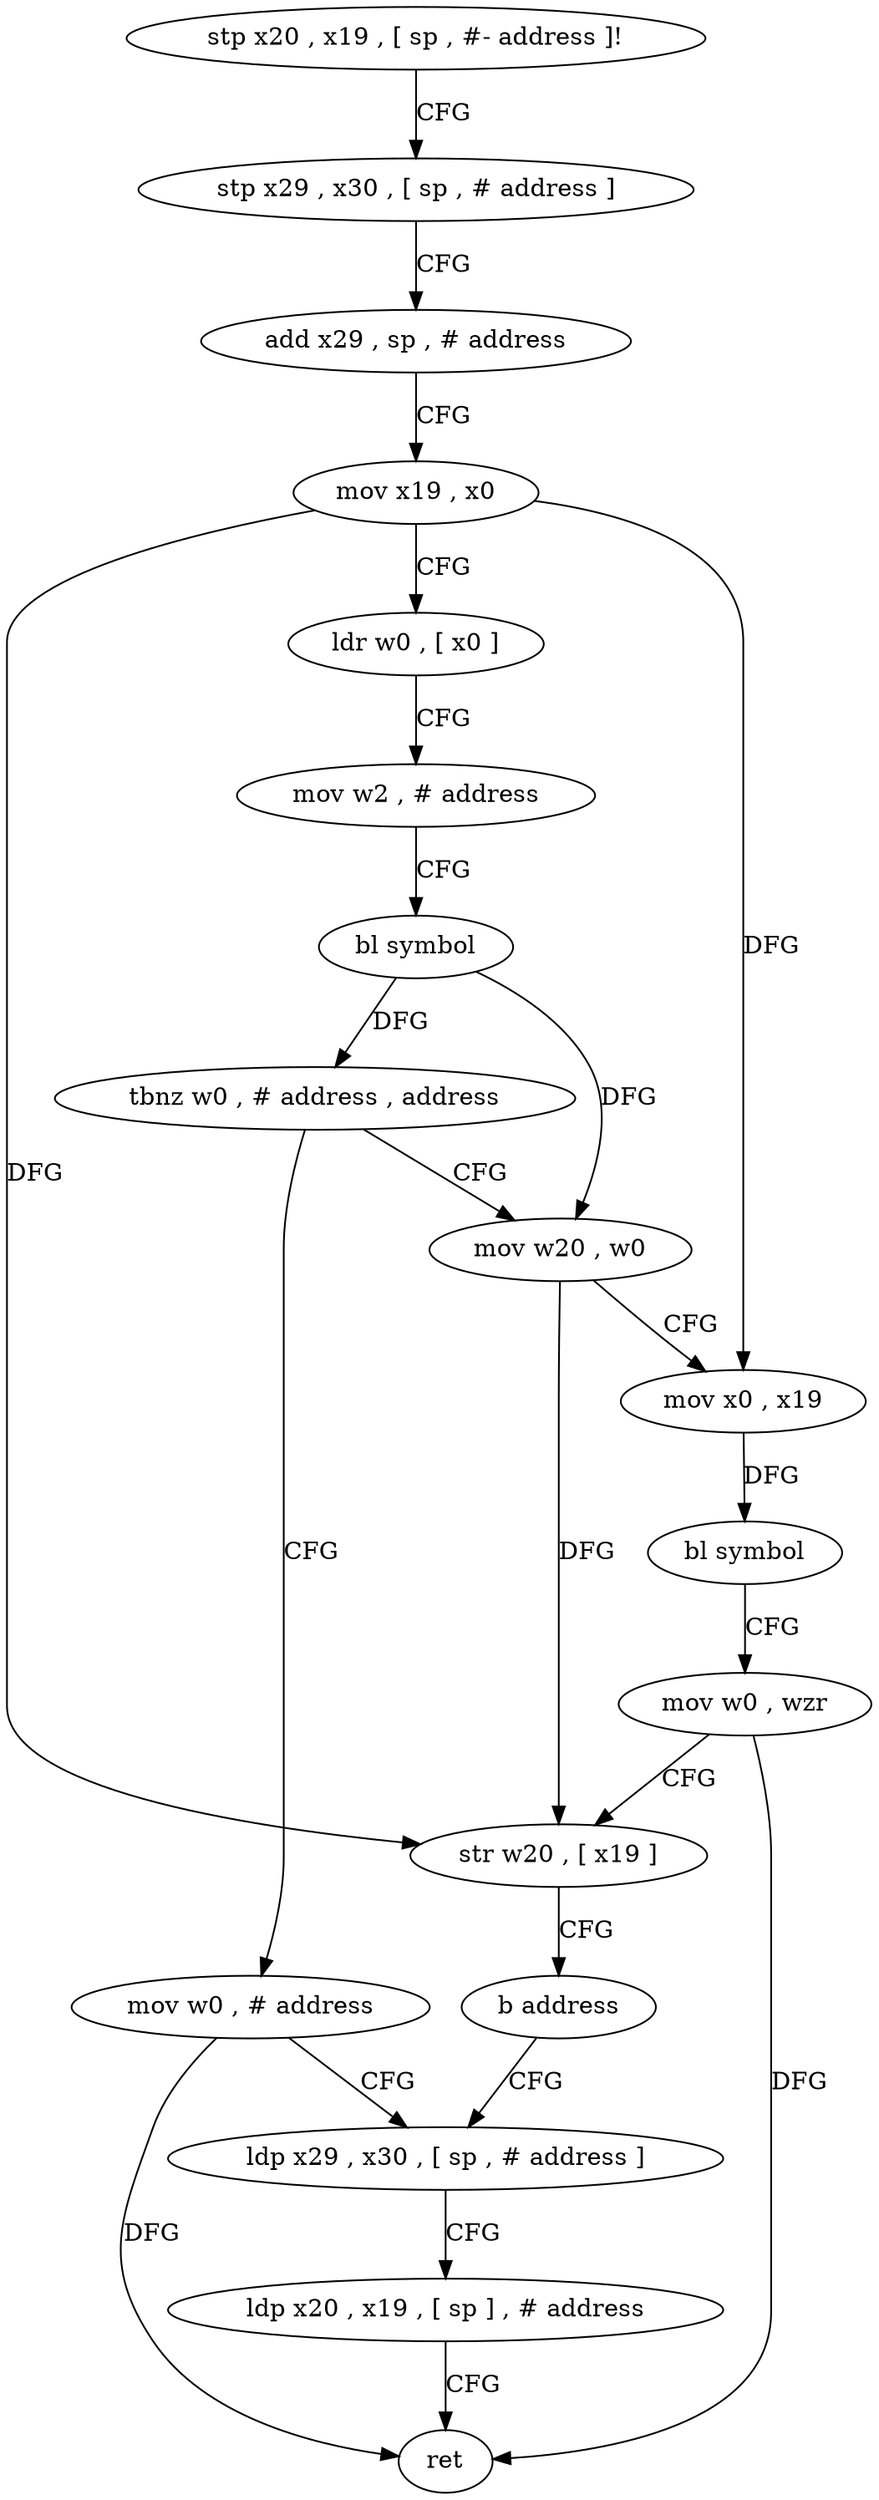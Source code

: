 digraph "func" {
"4235528" [label = "stp x20 , x19 , [ sp , #- address ]!" ]
"4235532" [label = "stp x29 , x30 , [ sp , # address ]" ]
"4235536" [label = "add x29 , sp , # address" ]
"4235540" [label = "mov x19 , x0" ]
"4235544" [label = "ldr w0 , [ x0 ]" ]
"4235548" [label = "mov w2 , # address" ]
"4235552" [label = "bl symbol" ]
"4235556" [label = "tbnz w0 , # address , address" ]
"4235584" [label = "mov w0 , # address" ]
"4235560" [label = "mov w20 , w0" ]
"4235588" [label = "ldp x29 , x30 , [ sp , # address ]" ]
"4235564" [label = "mov x0 , x19" ]
"4235568" [label = "bl symbol" ]
"4235572" [label = "mov w0 , wzr" ]
"4235576" [label = "str w20 , [ x19 ]" ]
"4235580" [label = "b address" ]
"4235592" [label = "ldp x20 , x19 , [ sp ] , # address" ]
"4235596" [label = "ret" ]
"4235528" -> "4235532" [ label = "CFG" ]
"4235532" -> "4235536" [ label = "CFG" ]
"4235536" -> "4235540" [ label = "CFG" ]
"4235540" -> "4235544" [ label = "CFG" ]
"4235540" -> "4235564" [ label = "DFG" ]
"4235540" -> "4235576" [ label = "DFG" ]
"4235544" -> "4235548" [ label = "CFG" ]
"4235548" -> "4235552" [ label = "CFG" ]
"4235552" -> "4235556" [ label = "DFG" ]
"4235552" -> "4235560" [ label = "DFG" ]
"4235556" -> "4235584" [ label = "CFG" ]
"4235556" -> "4235560" [ label = "CFG" ]
"4235584" -> "4235588" [ label = "CFG" ]
"4235584" -> "4235596" [ label = "DFG" ]
"4235560" -> "4235564" [ label = "CFG" ]
"4235560" -> "4235576" [ label = "DFG" ]
"4235588" -> "4235592" [ label = "CFG" ]
"4235564" -> "4235568" [ label = "DFG" ]
"4235568" -> "4235572" [ label = "CFG" ]
"4235572" -> "4235576" [ label = "CFG" ]
"4235572" -> "4235596" [ label = "DFG" ]
"4235576" -> "4235580" [ label = "CFG" ]
"4235580" -> "4235588" [ label = "CFG" ]
"4235592" -> "4235596" [ label = "CFG" ]
}
